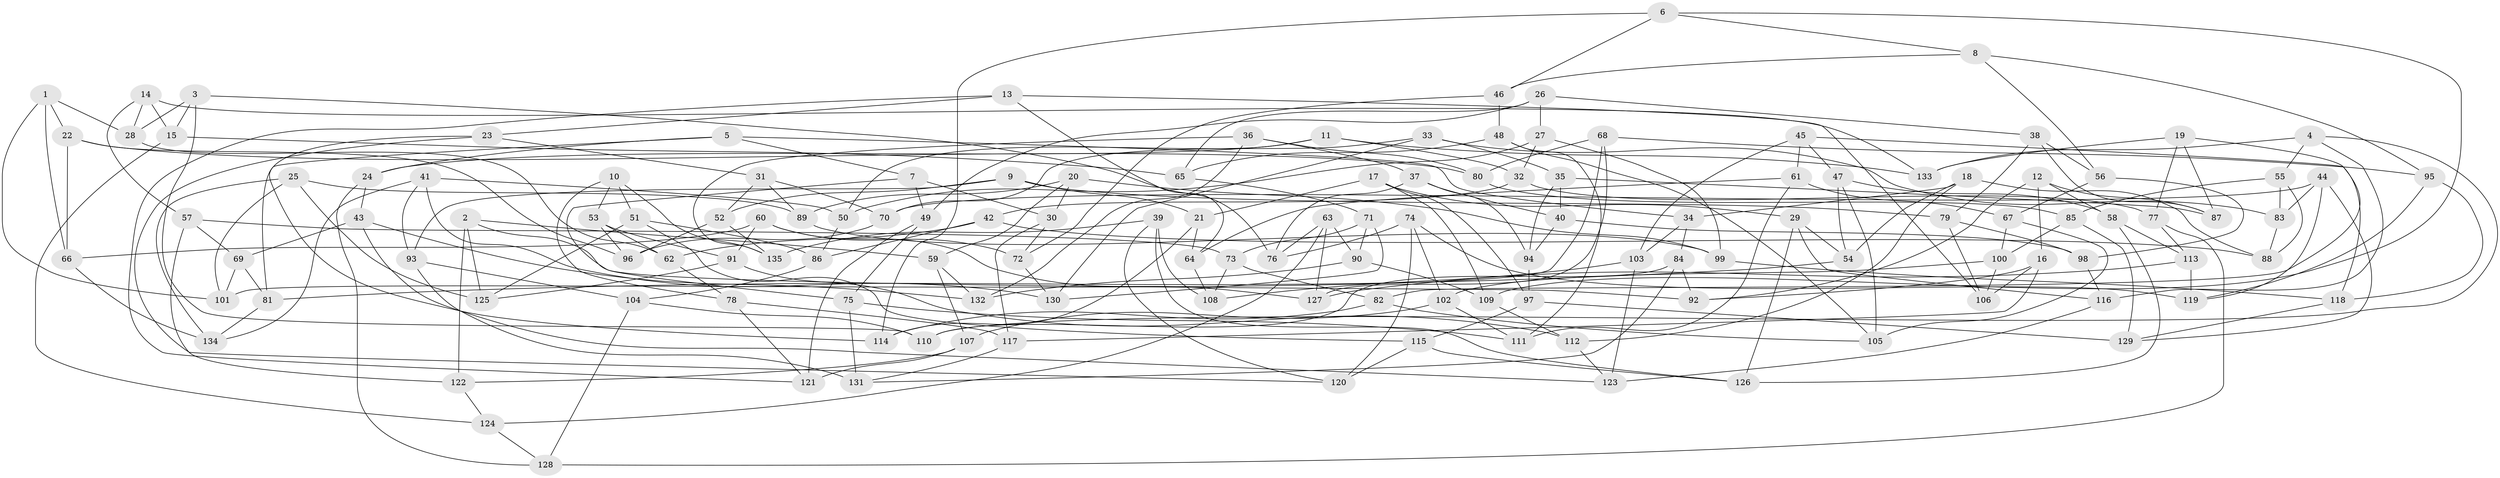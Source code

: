 // Generated by graph-tools (version 1.1) at 2025/37/03/09/25 02:37:56]
// undirected, 135 vertices, 270 edges
graph export_dot {
graph [start="1"]
  node [color=gray90,style=filled];
  1;
  2;
  3;
  4;
  5;
  6;
  7;
  8;
  9;
  10;
  11;
  12;
  13;
  14;
  15;
  16;
  17;
  18;
  19;
  20;
  21;
  22;
  23;
  24;
  25;
  26;
  27;
  28;
  29;
  30;
  31;
  32;
  33;
  34;
  35;
  36;
  37;
  38;
  39;
  40;
  41;
  42;
  43;
  44;
  45;
  46;
  47;
  48;
  49;
  50;
  51;
  52;
  53;
  54;
  55;
  56;
  57;
  58;
  59;
  60;
  61;
  62;
  63;
  64;
  65;
  66;
  67;
  68;
  69;
  70;
  71;
  72;
  73;
  74;
  75;
  76;
  77;
  78;
  79;
  80;
  81;
  82;
  83;
  84;
  85;
  86;
  87;
  88;
  89;
  90;
  91;
  92;
  93;
  94;
  95;
  96;
  97;
  98;
  99;
  100;
  101;
  102;
  103;
  104;
  105;
  106;
  107;
  108;
  109;
  110;
  111;
  112;
  113;
  114;
  115;
  116;
  117;
  118;
  119;
  120;
  121;
  122;
  123;
  124;
  125;
  126;
  127;
  128;
  129;
  130;
  131;
  132;
  133;
  134;
  135;
  1 -- 101;
  1 -- 22;
  1 -- 28;
  1 -- 66;
  2 -- 59;
  2 -- 122;
  2 -- 125;
  2 -- 92;
  3 -- 28;
  3 -- 110;
  3 -- 76;
  3 -- 15;
  4 -- 133;
  4 -- 116;
  4 -- 55;
  4 -- 110;
  5 -- 7;
  5 -- 34;
  5 -- 81;
  5 -- 24;
  6 -- 114;
  6 -- 109;
  6 -- 8;
  6 -- 46;
  7 -- 75;
  7 -- 49;
  7 -- 30;
  8 -- 46;
  8 -- 95;
  8 -- 56;
  9 -- 52;
  9 -- 21;
  9 -- 93;
  9 -- 79;
  10 -- 51;
  10 -- 53;
  10 -- 78;
  10 -- 135;
  11 -- 24;
  11 -- 133;
  11 -- 50;
  11 -- 32;
  12 -- 87;
  12 -- 16;
  12 -- 92;
  12 -- 58;
  13 -- 121;
  13 -- 64;
  13 -- 23;
  13 -- 106;
  14 -- 57;
  14 -- 133;
  14 -- 28;
  14 -- 15;
  15 -- 65;
  15 -- 124;
  16 -- 92;
  16 -- 106;
  16 -- 117;
  17 -- 29;
  17 -- 21;
  17 -- 109;
  17 -- 97;
  18 -- 54;
  18 -- 112;
  18 -- 88;
  18 -- 34;
  19 -- 77;
  19 -- 82;
  19 -- 87;
  19 -- 133;
  20 -- 99;
  20 -- 89;
  20 -- 30;
  20 -- 59;
  21 -- 64;
  21 -- 114;
  22 -- 96;
  22 -- 66;
  22 -- 80;
  23 -- 114;
  23 -- 120;
  23 -- 31;
  24 -- 128;
  24 -- 43;
  25 -- 101;
  25 -- 89;
  25 -- 134;
  25 -- 125;
  26 -- 49;
  26 -- 27;
  26 -- 65;
  26 -- 38;
  27 -- 32;
  27 -- 50;
  27 -- 99;
  28 -- 62;
  29 -- 126;
  29 -- 54;
  29 -- 116;
  30 -- 72;
  30 -- 117;
  31 -- 89;
  31 -- 70;
  31 -- 52;
  32 -- 42;
  32 -- 77;
  33 -- 130;
  33 -- 83;
  33 -- 35;
  33 -- 70;
  34 -- 84;
  34 -- 103;
  35 -- 94;
  35 -- 40;
  35 -- 87;
  36 -- 80;
  36 -- 37;
  36 -- 135;
  36 -- 132;
  37 -- 76;
  37 -- 40;
  37 -- 94;
  38 -- 79;
  38 -- 87;
  38 -- 56;
  39 -- 120;
  39 -- 108;
  39 -- 126;
  39 -- 135;
  40 -- 94;
  40 -- 98;
  41 -- 93;
  41 -- 130;
  41 -- 134;
  41 -- 50;
  42 -- 62;
  42 -- 86;
  42 -- 88;
  43 -- 69;
  43 -- 123;
  43 -- 132;
  44 -- 83;
  44 -- 119;
  44 -- 129;
  44 -- 70;
  45 -- 47;
  45 -- 61;
  45 -- 118;
  45 -- 103;
  46 -- 72;
  46 -- 48;
  47 -- 54;
  47 -- 58;
  47 -- 105;
  48 -- 65;
  48 -- 105;
  48 -- 111;
  49 -- 121;
  49 -- 75;
  50 -- 86;
  51 -- 125;
  51 -- 86;
  51 -- 115;
  52 -- 96;
  52 -- 135;
  53 -- 96;
  53 -- 62;
  53 -- 91;
  54 -- 81;
  55 -- 88;
  55 -- 83;
  55 -- 85;
  56 -- 67;
  56 -- 98;
  57 -- 73;
  57 -- 122;
  57 -- 69;
  58 -- 113;
  58 -- 126;
  59 -- 132;
  59 -- 107;
  60 -- 127;
  60 -- 91;
  60 -- 72;
  60 -- 66;
  61 -- 64;
  61 -- 67;
  61 -- 111;
  62 -- 78;
  63 -- 127;
  63 -- 124;
  63 -- 76;
  63 -- 90;
  64 -- 108;
  65 -- 71;
  66 -- 134;
  67 -- 100;
  67 -- 105;
  68 -- 95;
  68 -- 127;
  68 -- 101;
  68 -- 80;
  69 -- 101;
  69 -- 81;
  70 -- 96;
  71 -- 73;
  71 -- 130;
  71 -- 90;
  72 -- 130;
  73 -- 82;
  73 -- 108;
  74 -- 119;
  74 -- 76;
  74 -- 120;
  74 -- 102;
  75 -- 111;
  75 -- 131;
  77 -- 128;
  77 -- 113;
  78 -- 117;
  78 -- 121;
  79 -- 106;
  79 -- 98;
  80 -- 85;
  81 -- 134;
  82 -- 105;
  82 -- 114;
  83 -- 88;
  84 -- 92;
  84 -- 131;
  84 -- 110;
  85 -- 129;
  85 -- 100;
  86 -- 104;
  89 -- 99;
  90 -- 109;
  90 -- 132;
  91 -- 112;
  91 -- 125;
  93 -- 104;
  93 -- 131;
  94 -- 97;
  95 -- 119;
  95 -- 118;
  97 -- 115;
  97 -- 129;
  98 -- 116;
  99 -- 118;
  100 -- 102;
  100 -- 106;
  102 -- 107;
  102 -- 111;
  103 -- 108;
  103 -- 123;
  104 -- 128;
  104 -- 110;
  107 -- 122;
  107 -- 121;
  109 -- 112;
  112 -- 123;
  113 -- 119;
  113 -- 127;
  115 -- 126;
  115 -- 120;
  116 -- 123;
  117 -- 131;
  118 -- 129;
  122 -- 124;
  124 -- 128;
}
